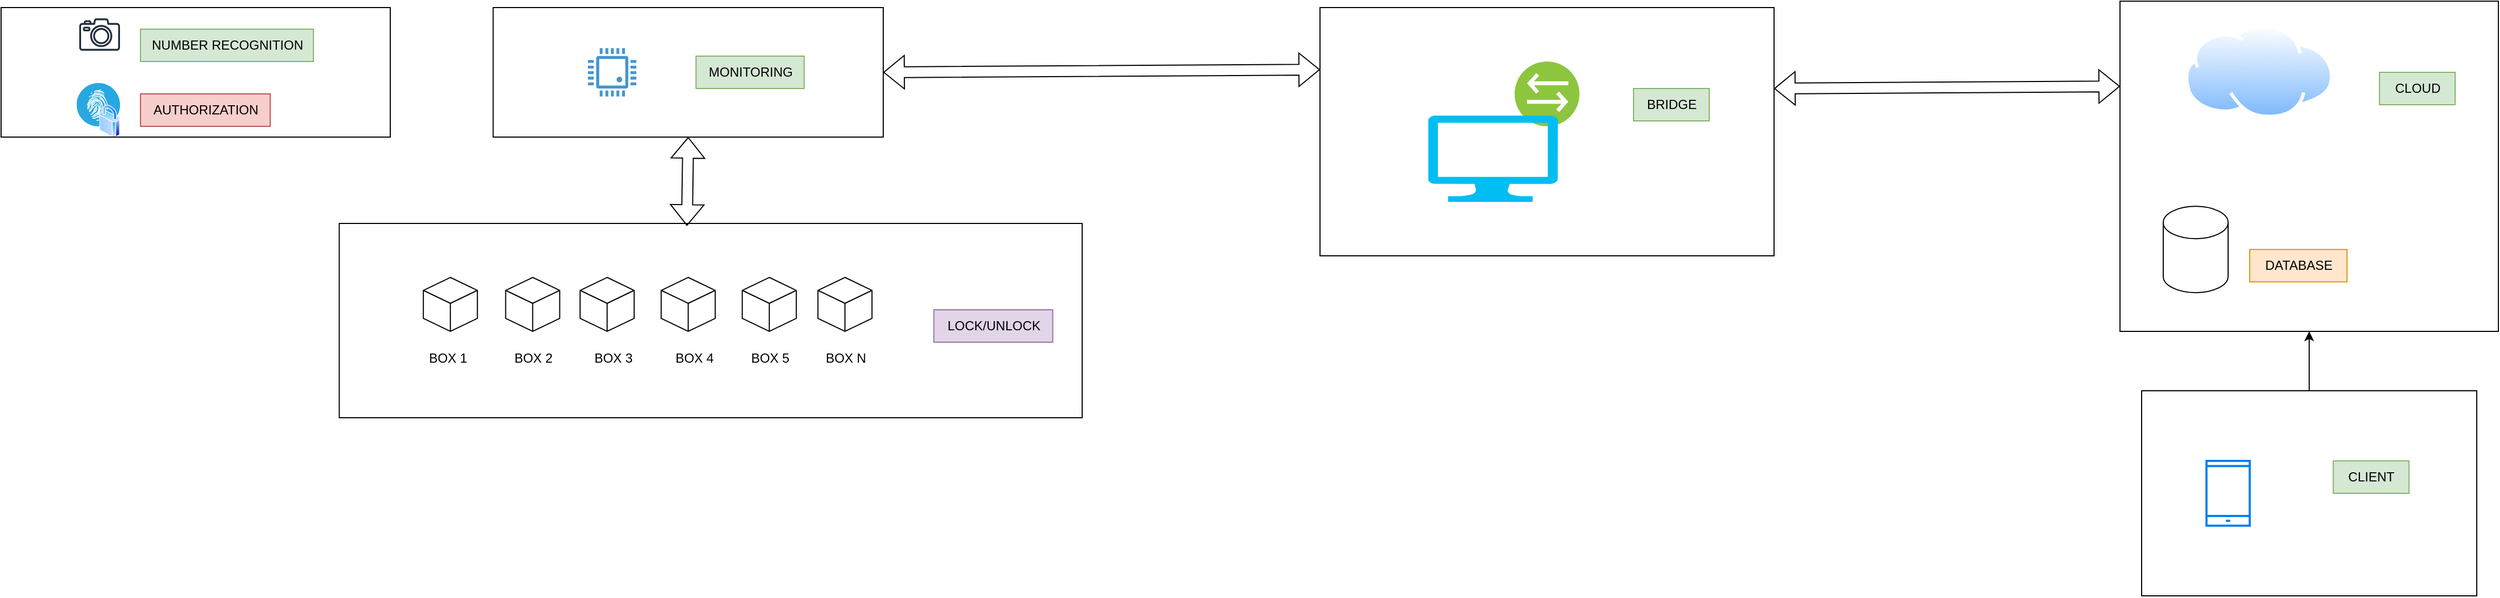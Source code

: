 <mxfile version="22.0.3" type="device" pages="2">
  <diagram name="Page-1" id="tv-AhiaSVwLx9br4D9yf">
    <mxGraphModel dx="2069" dy="722" grid="1" gridSize="10" guides="1" tooltips="1" connect="1" arrows="1" fold="1" page="1" pageScale="1" pageWidth="850" pageHeight="1100" math="0" shadow="0">
      <root>
        <mxCell id="0" />
        <mxCell id="1" parent="0" />
        <mxCell id="uau5de0EcDPP0IIh1jN7-1" value="" style="sketch=0;outlineConnect=0;fontColor=#232F3E;gradientColor=none;fillColor=#232F3D;strokeColor=none;dashed=0;verticalLabelPosition=bottom;verticalAlign=top;align=center;html=1;fontSize=12;fontStyle=0;aspect=fixed;pointerEvents=1;shape=mxgraph.aws4.camera2;" parent="1" vertex="1">
          <mxGeometry x="-687.74" y="270" width="37.74" height="30" as="geometry" />
        </mxCell>
        <mxCell id="uau5de0EcDPP0IIh1jN7-3" value="" style="fillColor=#28A8E0;verticalLabelPosition=bottom;sketch=0;html=1;strokeColor=#ffffff;verticalAlign=top;align=center;points=[[0.145,0.145,0],[0.5,0,0],[0.855,0.145,0],[1,0.5,0],[0.855,0.855,0],[0.5,1,0],[0.145,0.855,0],[0,0.5,0]];pointerEvents=1;shape=mxgraph.cisco_safe.compositeIcon;bgIcon=ellipse;resIcon=mxgraph.cisco_safe.capability.identity_authorization;" parent="1" vertex="1">
          <mxGeometry x="-690" y="330" width="40" height="40" as="geometry" />
        </mxCell>
        <mxCell id="uau5de0EcDPP0IIh1jN7-4" value="" style="image;aspect=fixed;perimeter=ellipsePerimeter;html=1;align=center;shadow=0;dashed=0;spacingTop=3;image=img/lib/active_directory/secure.svg;" parent="1" vertex="1">
          <mxGeometry x="-669.2" y="350" width="19.2" height="30" as="geometry" />
        </mxCell>
        <mxCell id="uau5de0EcDPP0IIh1jN7-5" value="" style="html=1;shape=mxgraph.basic.isocube;isoAngle=15;" parent="1" vertex="1">
          <mxGeometry x="-369.4" y="510" width="50" height="50" as="geometry" />
        </mxCell>
        <mxCell id="uau5de0EcDPP0IIh1jN7-6" value="" style="html=1;shape=mxgraph.basic.isocube;isoAngle=15;" parent="1" vertex="1">
          <mxGeometry x="-293.27" y="510" width="50" height="50" as="geometry" />
        </mxCell>
        <mxCell id="uau5de0EcDPP0IIh1jN7-7" value="" style="html=1;shape=mxgraph.basic.isocube;isoAngle=15;" parent="1" vertex="1">
          <mxGeometry x="-224.4" y="510" width="50" height="50" as="geometry" />
        </mxCell>
        <mxCell id="uau5de0EcDPP0IIh1jN7-8" value="" style="html=1;shape=mxgraph.basic.isocube;isoAngle=15;" parent="1" vertex="1">
          <mxGeometry x="-149.4" y="510" width="50" height="50" as="geometry" />
        </mxCell>
        <mxCell id="uau5de0EcDPP0IIh1jN7-9" value="" style="html=1;shape=mxgraph.basic.isocube;isoAngle=15;" parent="1" vertex="1">
          <mxGeometry x="-74.4" y="510" width="50" height="50" as="geometry" />
        </mxCell>
        <mxCell id="uau5de0EcDPP0IIh1jN7-10" value="" style="html=1;shape=mxgraph.basic.isocube;isoAngle=15;" parent="1" vertex="1">
          <mxGeometry x="-4.4" y="510" width="50" height="50" as="geometry" />
        </mxCell>
        <mxCell id="uau5de0EcDPP0IIh1jN7-11" value="BOX 1" style="text;html=1;align=center;verticalAlign=middle;resizable=0;points=[];autosize=1;strokeColor=none;fillColor=none;" parent="1" vertex="1">
          <mxGeometry x="-377.27" y="570" width="60" height="30" as="geometry" />
        </mxCell>
        <mxCell id="uau5de0EcDPP0IIh1jN7-12" value="BOX 2" style="text;html=1;align=center;verticalAlign=middle;resizable=0;points=[];autosize=1;strokeColor=none;fillColor=none;" parent="1" vertex="1">
          <mxGeometry x="-298.27" y="570" width="60" height="30" as="geometry" />
        </mxCell>
        <mxCell id="uau5de0EcDPP0IIh1jN7-13" value="BOX 3" style="text;html=1;align=center;verticalAlign=middle;resizable=0;points=[];autosize=1;strokeColor=none;fillColor=none;" parent="1" vertex="1">
          <mxGeometry x="-224.4" y="570" width="60" height="30" as="geometry" />
        </mxCell>
        <mxCell id="uau5de0EcDPP0IIh1jN7-14" value="BOX 4" style="text;html=1;align=center;verticalAlign=middle;resizable=0;points=[];autosize=1;strokeColor=none;fillColor=none;" parent="1" vertex="1">
          <mxGeometry x="-149.4" y="570" width="60" height="30" as="geometry" />
        </mxCell>
        <mxCell id="uau5de0EcDPP0IIh1jN7-15" value="BOX 5" style="text;html=1;align=center;verticalAlign=middle;resizable=0;points=[];autosize=1;strokeColor=none;fillColor=none;" parent="1" vertex="1">
          <mxGeometry x="-79.4" y="570" width="60" height="30" as="geometry" />
        </mxCell>
        <mxCell id="uau5de0EcDPP0IIh1jN7-16" value="BOX N" style="text;html=1;align=center;verticalAlign=middle;resizable=0;points=[];autosize=1;strokeColor=none;fillColor=none;" parent="1" vertex="1">
          <mxGeometry x="-9.4" y="570" width="60" height="30" as="geometry" />
        </mxCell>
        <mxCell id="uau5de0EcDPP0IIh1jN7-17" value="AUTHORIZATION" style="text;html=1;align=center;verticalAlign=middle;resizable=0;points=[];autosize=1;strokeColor=#b85450;fillColor=#f8cecc;" parent="1" vertex="1">
          <mxGeometry x="-631.07" y="340" width="120" height="30" as="geometry" />
        </mxCell>
        <mxCell id="uau5de0EcDPP0IIh1jN7-18" value="NUMBER RECOGNITION" style="text;html=1;align=center;verticalAlign=middle;resizable=0;points=[];autosize=1;strokeColor=#82b366;fillColor=#d5e8d4;" parent="1" vertex="1">
          <mxGeometry x="-631.07" y="280" width="160" height="30" as="geometry" />
        </mxCell>
        <mxCell id="uau5de0EcDPP0IIh1jN7-19" value="LOCK/UNLOCK" style="text;html=1;align=center;verticalAlign=middle;resizable=0;points=[];autosize=1;strokeColor=#9673a6;fillColor=#e1d5e7;" parent="1" vertex="1">
          <mxGeometry x="102.8" y="540" width="110" height="30" as="geometry" />
        </mxCell>
        <mxCell id="uau5de0EcDPP0IIh1jN7-21" value="" style="rounded=0;whiteSpace=wrap;html=1;fillColor=none;" parent="1" vertex="1">
          <mxGeometry x="-760" y="260" width="360" height="120" as="geometry" />
        </mxCell>
        <mxCell id="mGVc_dKUWnSlSUrjzq1a-1" value="" style="shape=cylinder3;whiteSpace=wrap;html=1;boundedLbl=1;backgroundOutline=1;size=15;" parent="1" vertex="1">
          <mxGeometry x="1240" y="444.12" width="60" height="80" as="geometry" />
        </mxCell>
        <mxCell id="mGVc_dKUWnSlSUrjzq1a-3" value="DATABASE" style="text;html=1;align=center;verticalAlign=middle;resizable=0;points=[];autosize=1;fillColor=#ffe6cc;strokeColor=#d79b00;" parent="1" vertex="1">
          <mxGeometry x="1320" y="484.12" width="90" height="30" as="geometry" />
        </mxCell>
        <mxCell id="mGVc_dKUWnSlSUrjzq1a-8" value="MONITORING" style="text;html=1;align=center;verticalAlign=middle;resizable=0;points=[];autosize=1;strokeColor=#82b366;fillColor=#d5e8d4;" parent="1" vertex="1">
          <mxGeometry x="-117.2" y="305" width="100" height="30" as="geometry" />
        </mxCell>
        <mxCell id="mGVc_dKUWnSlSUrjzq1a-9" value="" style="rounded=0;whiteSpace=wrap;html=1;fillColor=none;" parent="1" vertex="1">
          <mxGeometry x="-304.8" y="260" width="360.8" height="120" as="geometry" />
        </mxCell>
        <mxCell id="mGVc_dKUWnSlSUrjzq1a-12" value="" style="pointerEvents=1;shadow=0;dashed=0;html=1;strokeColor=none;fillColor=#4495D1;labelPosition=center;verticalLabelPosition=bottom;verticalAlign=top;align=center;outlineConnect=0;shape=mxgraph.veeam.cpu;" parent="1" vertex="1">
          <mxGeometry x="-217.2" y="297.6" width="44.8" height="44.8" as="geometry" />
        </mxCell>
        <mxCell id="mGVc_dKUWnSlSUrjzq1a-13" value="" style="rounded=0;whiteSpace=wrap;html=1;fillColor=none;" parent="1" vertex="1">
          <mxGeometry x="-447.2" y="460" width="687.2" height="180" as="geometry" />
        </mxCell>
        <mxCell id="mGVc_dKUWnSlSUrjzq1a-14" value="" style="shape=flexArrow;endArrow=classic;startArrow=classic;html=1;rounded=0;entryX=0.5;entryY=1;entryDx=0;entryDy=0;exitX=0.468;exitY=0.012;exitDx=0;exitDy=0;exitPerimeter=0;" parent="1" source="mGVc_dKUWnSlSUrjzq1a-13" target="mGVc_dKUWnSlSUrjzq1a-9" edge="1">
          <mxGeometry width="100" height="100" relative="1" as="geometry">
            <mxPoint x="-180" y="510" as="sourcePoint" />
            <mxPoint x="-80" y="410" as="targetPoint" />
          </mxGeometry>
        </mxCell>
        <mxCell id="mGVc_dKUWnSlSUrjzq1a-15" value="" style="image;aspect=fixed;perimeter=ellipsePerimeter;html=1;align=center;shadow=0;dashed=0;fontColor=#4277BB;labelBackgroundColor=default;fontSize=12;spacingTop=3;image=img/lib/ibm/vpc/Bridge.svg;" parent="1" vertex="1">
          <mxGeometry x="640" y="310" width="60" height="60" as="geometry" />
        </mxCell>
        <mxCell id="mGVc_dKUWnSlSUrjzq1a-18" value="" style="image;aspect=fixed;perimeter=ellipsePerimeter;html=1;align=center;shadow=0;dashed=0;spacingTop=3;image=img/lib/active_directory/internet_cloud.svg;" parent="1" vertex="1">
          <mxGeometry x="1260" y="275.87" width="137.3" height="86.5" as="geometry" />
        </mxCell>
        <mxCell id="mGVc_dKUWnSlSUrjzq1a-20" value="" style="verticalLabelPosition=bottom;html=1;verticalAlign=top;align=center;strokeColor=none;fillColor=#00BEF2;shape=mxgraph.azure.computer;pointerEvents=1;" parent="1" vertex="1">
          <mxGeometry x="560" y="360" width="120" height="80" as="geometry" />
        </mxCell>
        <mxCell id="mGVc_dKUWnSlSUrjzq1a-22" value="" style="rounded=0;whiteSpace=wrap;html=1;fillColor=none;" parent="1" vertex="1">
          <mxGeometry x="460" y="260" width="420" height="230" as="geometry" />
        </mxCell>
        <mxCell id="mGVc_dKUWnSlSUrjzq1a-27" value="" style="shape=flexArrow;endArrow=classic;startArrow=classic;html=1;rounded=0;entryX=0;entryY=0.25;entryDx=0;entryDy=0;exitX=1;exitY=0.5;exitDx=0;exitDy=0;" parent="1" source="mGVc_dKUWnSlSUrjzq1a-9" target="mGVc_dKUWnSlSUrjzq1a-22" edge="1">
          <mxGeometry width="100" height="100" relative="1" as="geometry">
            <mxPoint x="190" y="380" as="sourcePoint" />
            <mxPoint x="290" y="280" as="targetPoint" />
          </mxGeometry>
        </mxCell>
        <mxCell id="mGVc_dKUWnSlSUrjzq1a-21" value="BRIDGE" style="text;html=1;align=center;verticalAlign=middle;resizable=0;points=[];autosize=1;fillColor=#d5e8d4;strokeColor=#82b366;" parent="1" vertex="1">
          <mxGeometry x="750" y="335" width="70" height="30" as="geometry" />
        </mxCell>
        <mxCell id="mGVc_dKUWnSlSUrjzq1a-28" value="" style="shape=flexArrow;endArrow=classic;startArrow=classic;html=1;rounded=0;exitX=1;exitY=0.5;exitDx=0;exitDy=0;" parent="1" edge="1">
          <mxGeometry width="100" height="100" relative="1" as="geometry">
            <mxPoint x="880" y="335" as="sourcePoint" />
            <mxPoint x="1200" y="333" as="targetPoint" />
          </mxGeometry>
        </mxCell>
        <mxCell id="mGVc_dKUWnSlSUrjzq1a-29" value="" style="rounded=0;whiteSpace=wrap;html=1;fillColor=none;" parent="1" vertex="1">
          <mxGeometry x="1200" y="254.12" width="350" height="305.88" as="geometry" />
        </mxCell>
        <mxCell id="mGVc_dKUWnSlSUrjzq1a-30" value="CLOUD" style="text;html=1;align=center;verticalAlign=middle;resizable=0;points=[];autosize=1;fillColor=#d5e8d4;strokeColor=#82b366;" parent="1" vertex="1">
          <mxGeometry x="1440" y="320" width="70" height="30" as="geometry" />
        </mxCell>
        <mxCell id="lvzlKTmuKrkCkiUGpz2t-4" value="" style="edgeStyle=orthogonalEdgeStyle;rounded=0;orthogonalLoop=1;jettySize=auto;html=1;" parent="1" source="lvzlKTmuKrkCkiUGpz2t-1" target="mGVc_dKUWnSlSUrjzq1a-29" edge="1">
          <mxGeometry relative="1" as="geometry" />
        </mxCell>
        <mxCell id="lvzlKTmuKrkCkiUGpz2t-1" value="" style="rounded=0;whiteSpace=wrap;html=1;fillColor=none;" parent="1" vertex="1">
          <mxGeometry x="1220" y="615" width="310" height="190" as="geometry" />
        </mxCell>
        <mxCell id="lvzlKTmuKrkCkiUGpz2t-2" value="" style="html=1;verticalLabelPosition=bottom;align=center;labelBackgroundColor=#ffffff;verticalAlign=top;strokeWidth=2;strokeColor=#0080F0;shadow=0;dashed=0;shape=mxgraph.ios7.icons.smartphone;" parent="1" vertex="1">
          <mxGeometry x="1280" y="680" width="40" height="60" as="geometry" />
        </mxCell>
        <mxCell id="lvzlKTmuKrkCkiUGpz2t-3" value="CLIENT" style="text;html=1;align=center;verticalAlign=middle;resizable=0;points=[];autosize=1;fillColor=#d5e8d4;strokeColor=#82b366;" parent="1" vertex="1">
          <mxGeometry x="1397.3" y="680" width="70" height="30" as="geometry" />
        </mxCell>
      </root>
    </mxGraphModel>
  </diagram>
  <diagram id="jSqU_xi2mp0vP-bBiXjE" name="Page-2">
    <mxGraphModel dx="1036" dy="614" grid="1" gridSize="10" guides="1" tooltips="1" connect="1" arrows="1" fold="1" page="1" pageScale="1" pageWidth="1200" pageHeight="1600" math="0" shadow="0">
      <root>
        <mxCell id="0" />
        <mxCell id="1" parent="0" />
        <mxCell id="_zMGYrvJDNiBgWiTeC4j-1" value="ACQUISITION" style="rounded=0;whiteSpace=wrap;html=1;fillColor=#f8cecc;strokeColor=#b85450;" vertex="1" parent="1">
          <mxGeometry x="150" y="150" width="120" height="100" as="geometry" />
        </mxCell>
        <mxCell id="_zMGYrvJDNiBgWiTeC4j-2" value="CENTRAL" style="rounded=0;whiteSpace=wrap;html=1;fillColor=#f8cecc;strokeColor=#b85450;" vertex="1" parent="1">
          <mxGeometry x="180" y="400" width="120" height="100" as="geometry" />
        </mxCell>
        <mxCell id="_zMGYrvJDNiBgWiTeC4j-3" value="BRIDGE" style="rounded=0;whiteSpace=wrap;html=1;fillColor=#e1d5e7;strokeColor=#9673a6;" vertex="1" parent="1">
          <mxGeometry x="400" y="150" width="120" height="100" as="geometry" />
        </mxCell>
        <mxCell id="_zMGYrvJDNiBgWiTeC4j-4" value="THINGSBOARD" style="rounded=0;whiteSpace=wrap;html=1;fillColor=#dae8fc;strokeColor=#6c8ebf;" vertex="1" parent="1">
          <mxGeometry x="710" y="60" width="140" height="115" as="geometry" />
        </mxCell>
        <mxCell id="_zMGYrvJDNiBgWiTeC4j-5" value="SERVER CUSTOMER" style="rounded=0;whiteSpace=wrap;html=1;fillColor=#dae8fc;strokeColor=#6c8ebf;" vertex="1" parent="1">
          <mxGeometry x="720" y="240" width="120" height="100" as="geometry" />
        </mxCell>
        <mxCell id="_zMGYrvJDNiBgWiTeC4j-9" value="" style="endArrow=classic;startArrow=classic;html=1;rounded=0;exitX=1;exitY=0.5;exitDx=0;exitDy=0;entryX=0;entryY=0.5;entryDx=0;entryDy=0;" edge="1" parent="1" source="_zMGYrvJDNiBgWiTeC4j-1" target="_zMGYrvJDNiBgWiTeC4j-3">
          <mxGeometry width="50" height="50" relative="1" as="geometry">
            <mxPoint x="410" y="250" as="sourcePoint" />
            <mxPoint x="460" y="200" as="targetPoint" />
          </mxGeometry>
        </mxCell>
        <mxCell id="_zMGYrvJDNiBgWiTeC4j-10" value="" style="endArrow=classic;html=1;rounded=0;exitX=0.5;exitY=0;exitDx=0;exitDy=0;entryX=0.5;entryY=1;entryDx=0;entryDy=0;" edge="1" parent="1" source="_zMGYrvJDNiBgWiTeC4j-2" target="_zMGYrvJDNiBgWiTeC4j-27">
          <mxGeometry width="50" height="50" relative="1" as="geometry">
            <mxPoint x="260" y="300" as="sourcePoint" />
            <mxPoint x="310" y="250" as="targetPoint" />
          </mxGeometry>
        </mxCell>
        <mxCell id="_zMGYrvJDNiBgWiTeC4j-12" value="Identification" style="text;html=1;align=center;verticalAlign=middle;resizable=0;points=[];autosize=1;strokeColor=none;fillColor=none;" vertex="1" parent="1">
          <mxGeometry x="330" y="420" width="90" height="30" as="geometry" />
        </mxCell>
        <mxCell id="_zMGYrvJDNiBgWiTeC4j-13" value="Data" style="text;html=1;align=center;verticalAlign=middle;resizable=0;points=[];autosize=1;strokeColor=none;fillColor=none;" vertex="1" parent="1">
          <mxGeometry x="320" y="175" width="50" height="30" as="geometry" />
        </mxCell>
        <mxCell id="_zMGYrvJDNiBgWiTeC4j-16" value="Internet" style="ellipse;whiteSpace=wrap;html=1;" vertex="1" parent="1">
          <mxGeometry x="580" y="160" width="80" height="80" as="geometry" />
        </mxCell>
        <mxCell id="_zMGYrvJDNiBgWiTeC4j-21" value="" style="endArrow=classic;startArrow=classic;html=1;rounded=0;entryX=0;entryY=0.5;entryDx=0;entryDy=0;exitX=1;exitY=0.5;exitDx=0;exitDy=0;fillColor=#f8cecc;strokeColor=#b85450;" edge="1" parent="1" source="_zMGYrvJDNiBgWiTeC4j-16" target="_zMGYrvJDNiBgWiTeC4j-5">
          <mxGeometry width="50" height="50" relative="1" as="geometry">
            <mxPoint x="480" y="290" as="sourcePoint" />
            <mxPoint x="530" y="240" as="targetPoint" />
          </mxGeometry>
        </mxCell>
        <mxCell id="_zMGYrvJDNiBgWiTeC4j-23" value="" style="endArrow=classic;startArrow=classic;html=1;rounded=0;entryX=0.5;entryY=1;entryDx=0;entryDy=0;exitX=1;exitY=0.5;exitDx=0;exitDy=0;fillColor=#f8cecc;strokeColor=#b85450;" edge="1" parent="1" source="_zMGYrvJDNiBgWiTeC4j-2" target="_zMGYrvJDNiBgWiTeC4j-3">
          <mxGeometry width="50" height="50" relative="1" as="geometry">
            <mxPoint x="560" y="300" as="sourcePoint" />
            <mxPoint x="640" y="380" as="targetPoint" />
            <Array as="points">
              <mxPoint x="460" y="450" />
            </Array>
          </mxGeometry>
        </mxCell>
        <mxCell id="_zMGYrvJDNiBgWiTeC4j-24" value="" style="endArrow=classic;startArrow=classic;html=1;rounded=0;entryX=0;entryY=0.5;entryDx=0;entryDy=0;exitX=1;exitY=0.5;exitDx=0;exitDy=0;fillColor=#d5e8d4;strokeColor=#82b366;" edge="1" parent="1" source="_zMGYrvJDNiBgWiTeC4j-16" target="_zMGYrvJDNiBgWiTeC4j-4">
          <mxGeometry width="50" height="50" relative="1" as="geometry">
            <mxPoint x="600" y="40" as="sourcePoint" />
            <mxPoint x="670" y="120" as="targetPoint" />
          </mxGeometry>
        </mxCell>
        <mxCell id="_zMGYrvJDNiBgWiTeC4j-25" value="" style="endArrow=classic;startArrow=classic;html=1;rounded=0;exitX=1;exitY=0.5;exitDx=0;exitDy=0;fillColor=#d5e8d4;strokeColor=#82b366;" edge="1" parent="1" source="_zMGYrvJDNiBgWiTeC4j-3" target="_zMGYrvJDNiBgWiTeC4j-16">
          <mxGeometry width="50" height="50" relative="1" as="geometry">
            <mxPoint x="670" y="210" as="sourcePoint" />
            <mxPoint x="720" y="128" as="targetPoint" />
          </mxGeometry>
        </mxCell>
        <mxCell id="_zMGYrvJDNiBgWiTeC4j-26" value="ACQUISITION" style="rounded=0;whiteSpace=wrap;html=1;fillColor=#f8cecc;strokeColor=#b85450;" vertex="1" parent="1">
          <mxGeometry x="160" y="170" width="120" height="100" as="geometry" />
        </mxCell>
        <mxCell id="_zMGYrvJDNiBgWiTeC4j-27" value="ACQUISITION" style="rounded=0;whiteSpace=wrap;html=1;fillColor=#f8cecc;strokeColor=#b85450;" vertex="1" parent="1">
          <mxGeometry x="180" y="190" width="120" height="100" as="geometry" />
        </mxCell>
        <mxCell id="_zMGYrvJDNiBgWiTeC4j-28" value="CLIENT" style="rounded=0;whiteSpace=wrap;html=1;fillColor=#d5e8d4;strokeColor=#82b366;" vertex="1" parent="1">
          <mxGeometry x="740" y="410" width="90" height="100" as="geometry" />
        </mxCell>
      </root>
    </mxGraphModel>
  </diagram>
</mxfile>
